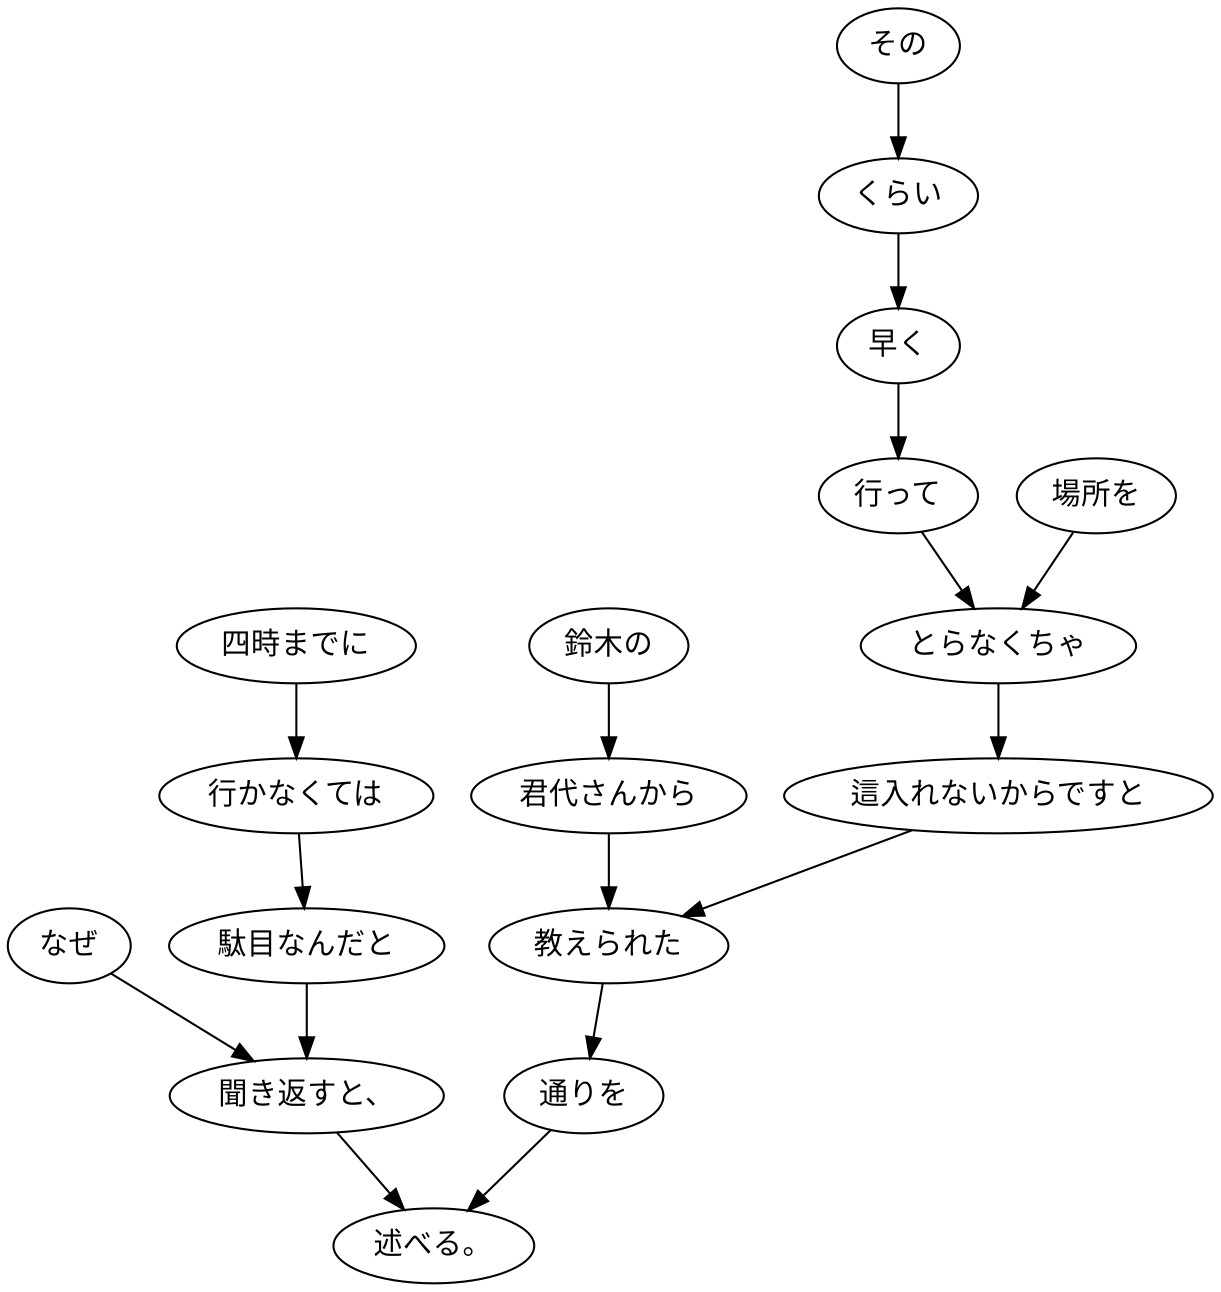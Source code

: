 digraph graph1171 {
	node0 [label="なぜ"];
	node1 [label="四時までに"];
	node2 [label="行かなくては"];
	node3 [label="駄目なんだと"];
	node4 [label="聞き返すと、"];
	node5 [label="その"];
	node6 [label="くらい"];
	node7 [label="早く"];
	node8 [label="行って"];
	node9 [label="場所を"];
	node10 [label="とらなくちゃ"];
	node11 [label="這入れないからですと"];
	node12 [label="鈴木の"];
	node13 [label="君代さんから"];
	node14 [label="教えられた"];
	node15 [label="通りを"];
	node16 [label="述べる。"];
	node0 -> node4;
	node1 -> node2;
	node2 -> node3;
	node3 -> node4;
	node4 -> node16;
	node5 -> node6;
	node6 -> node7;
	node7 -> node8;
	node8 -> node10;
	node9 -> node10;
	node10 -> node11;
	node11 -> node14;
	node12 -> node13;
	node13 -> node14;
	node14 -> node15;
	node15 -> node16;
}
